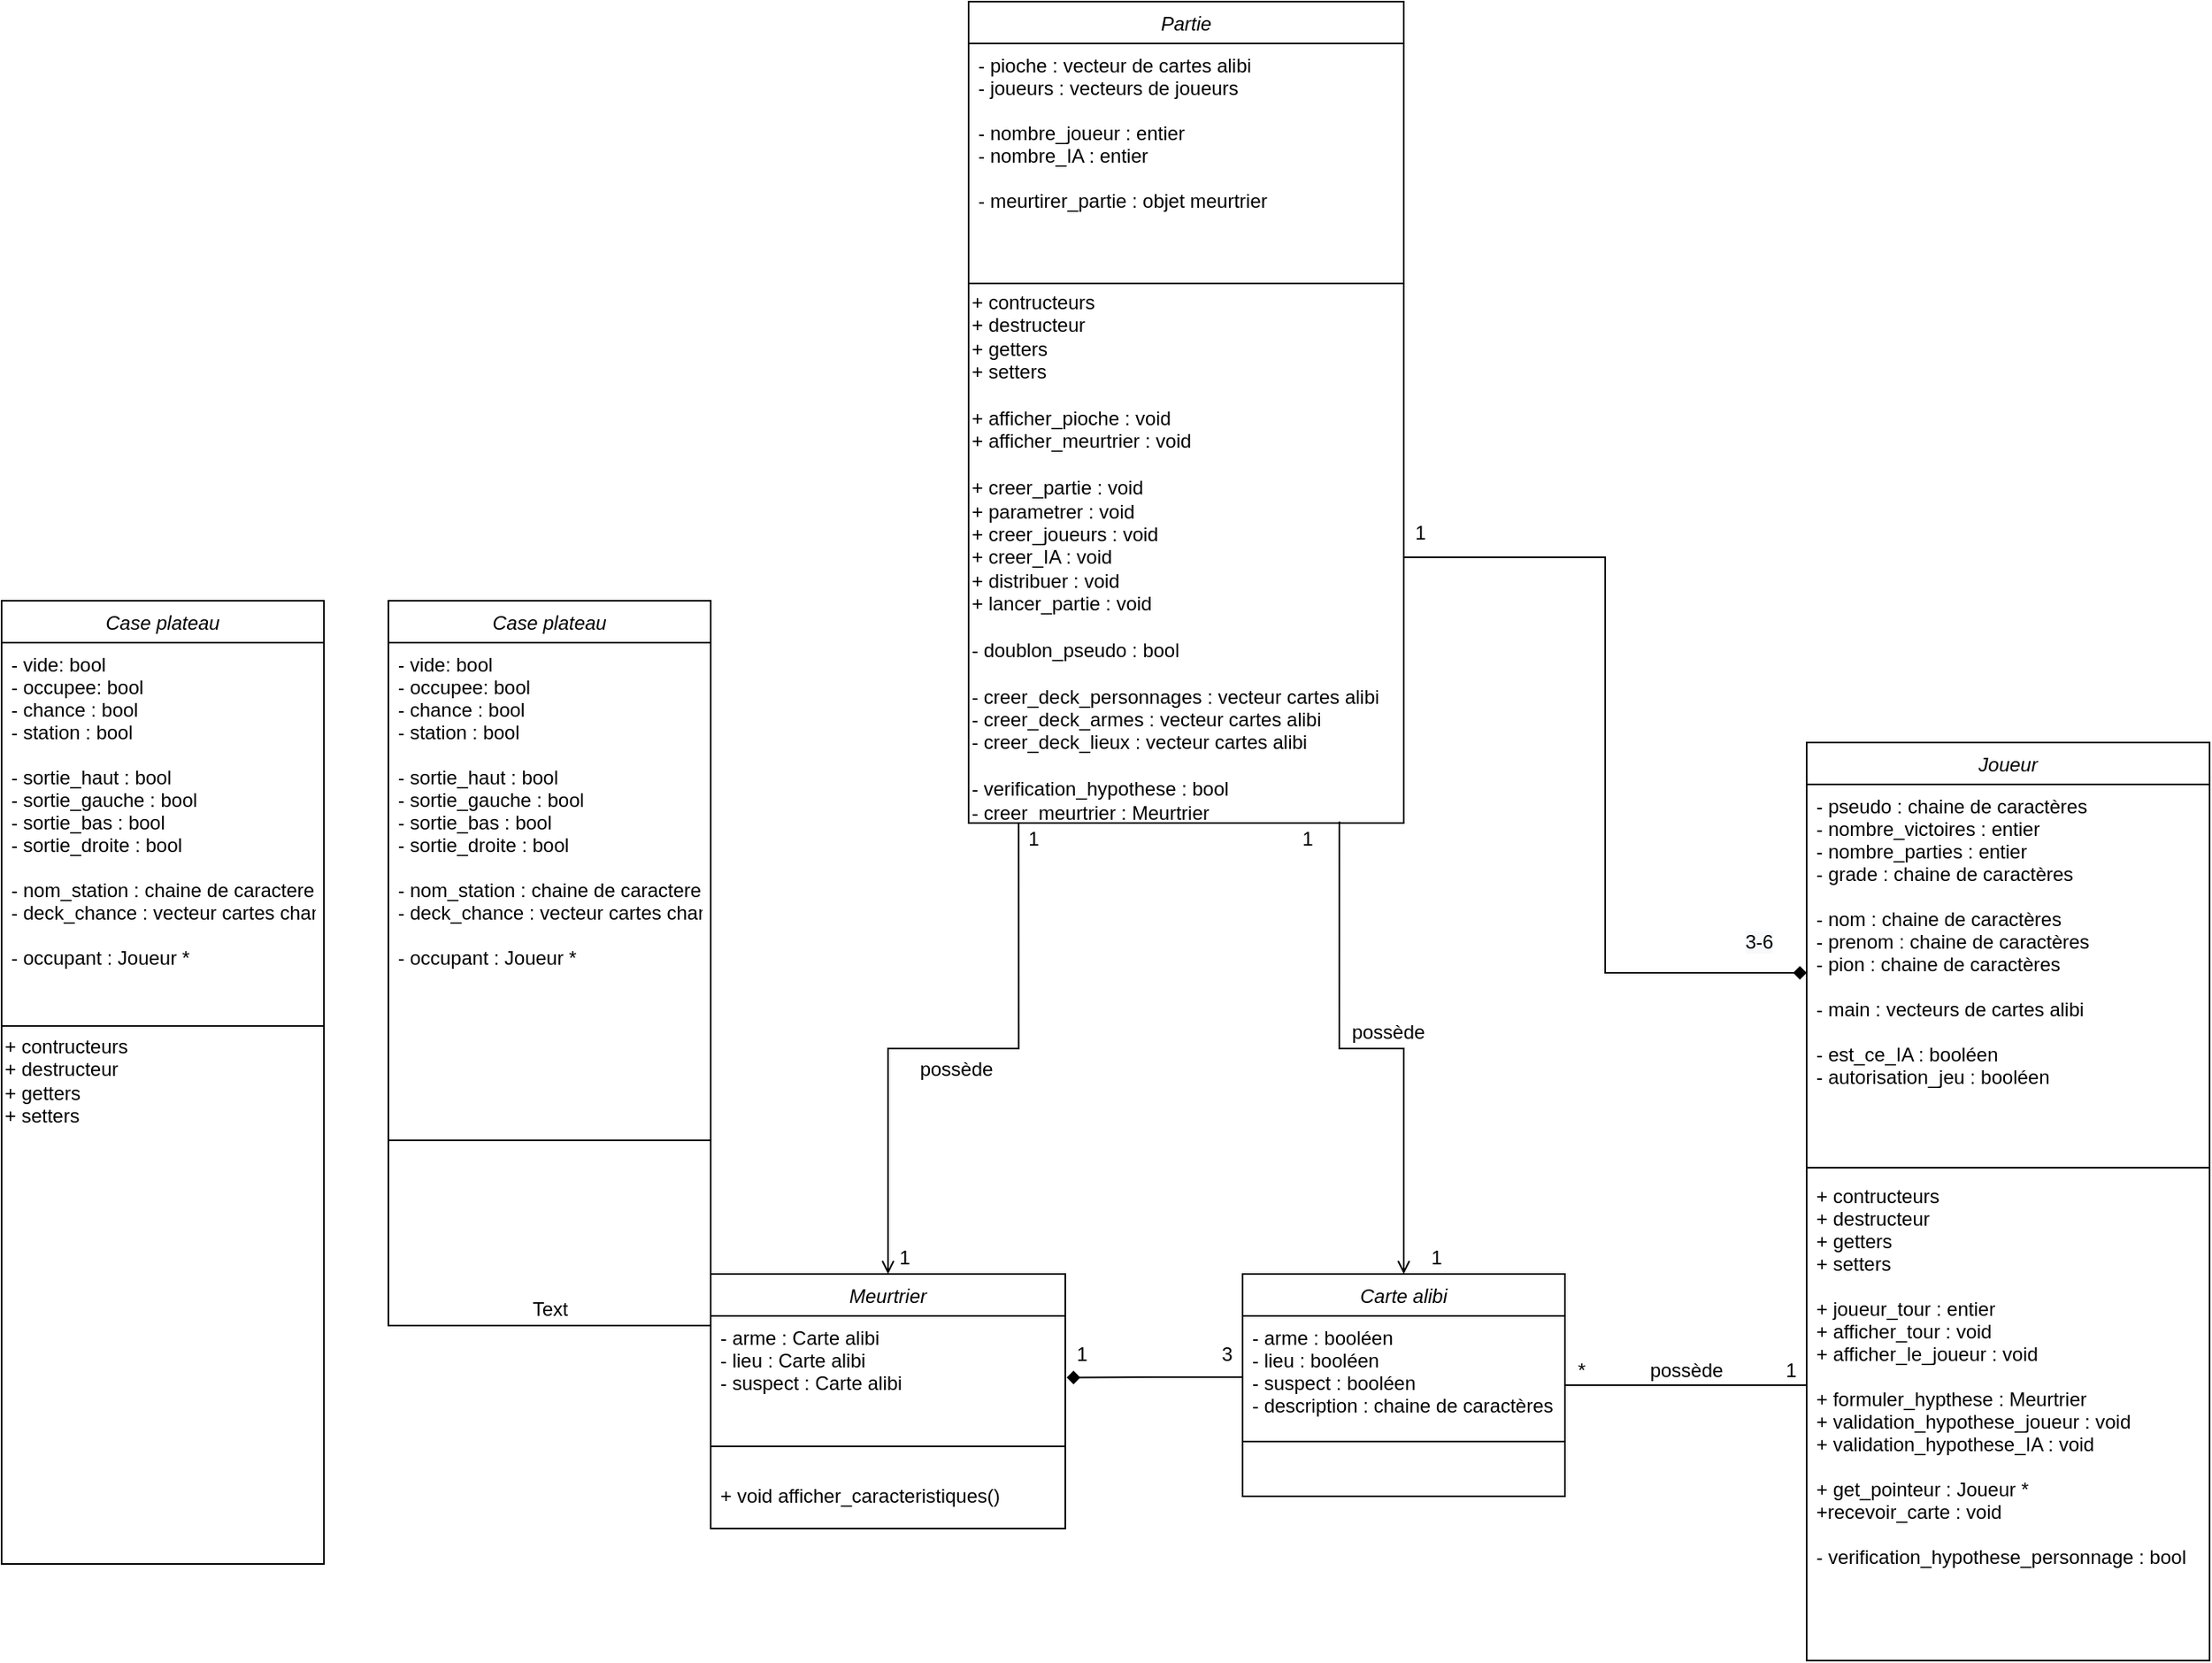 <mxfile version="15.6.0" type="github">
  <diagram id="C5RBs43oDa-KdzZeNtuy" name="Page-1">
    <mxGraphModel dx="2212" dy="1839" grid="1" gridSize="10" guides="1" tooltips="1" connect="1" arrows="1" fold="1" page="1" pageScale="1" pageWidth="827" pageHeight="1169" math="0" shadow="0">
      <root>
        <mxCell id="WIyWlLk6GJQsqaUBKTNV-0" />
        <mxCell id="WIyWlLk6GJQsqaUBKTNV-1" parent="WIyWlLk6GJQsqaUBKTNV-0" />
        <mxCell id="PIt_JBXJW5z3_zAivK2_-12" style="edgeStyle=orthogonalEdgeStyle;rounded=0;orthogonalLoop=1;jettySize=auto;html=1;exitX=0.5;exitY=0;exitDx=0;exitDy=0;entryX=0.852;entryY=0.997;entryDx=0;entryDy=0;entryPerimeter=0;endArrow=none;endFill=0;startArrow=open;startFill=0;fillColor=#fff2cc;strokeColor=#000000;" edge="1" parent="WIyWlLk6GJQsqaUBKTNV-1" source="zkfFHV4jXpPFQw0GAbJ--0" target="PIt_JBXJW5z3_zAivK2_-4">
          <mxGeometry relative="1" as="geometry" />
        </mxCell>
        <mxCell id="zkfFHV4jXpPFQw0GAbJ--0" value="Carte alibi" style="swimlane;fontStyle=2;align=center;verticalAlign=top;childLayout=stackLayout;horizontal=1;startSize=26;horizontalStack=0;resizeParent=1;resizeLast=0;collapsible=1;marginBottom=0;rounded=0;shadow=0;strokeWidth=1;" parent="WIyWlLk6GJQsqaUBKTNV-1" vertex="1">
          <mxGeometry x="220" y="120" width="200" height="138" as="geometry">
            <mxRectangle x="230" y="140" width="160" height="26" as="alternateBounds" />
          </mxGeometry>
        </mxCell>
        <mxCell id="zkfFHV4jXpPFQw0GAbJ--1" value="- arme : booléen&#xa;- lieu : booléen&#xa;- suspect : booléen&#xa;- description : chaine de caractères" style="text;align=left;verticalAlign=top;spacingLeft=4;spacingRight=4;overflow=hidden;rotatable=0;points=[[0,0.5],[1,0.5]];portConstraint=eastwest;" parent="zkfFHV4jXpPFQw0GAbJ--0" vertex="1">
          <mxGeometry y="26" width="200" height="74" as="geometry" />
        </mxCell>
        <mxCell id="zkfFHV4jXpPFQw0GAbJ--4" value="" style="line;html=1;strokeWidth=1;align=left;verticalAlign=middle;spacingTop=-1;spacingLeft=3;spacingRight=3;rotatable=0;labelPosition=right;points=[];portConstraint=eastwest;" parent="zkfFHV4jXpPFQw0GAbJ--0" vertex="1">
          <mxGeometry y="100" width="200" height="8" as="geometry" />
        </mxCell>
        <mxCell id="zkfFHV4jXpPFQw0GAbJ--26" value="" style="endArrow=none;shadow=0;strokeWidth=1;rounded=0;endFill=0;edgeStyle=elbowEdgeStyle;elbow=vertical;" parent="WIyWlLk6GJQsqaUBKTNV-1" source="zkfFHV4jXpPFQw0GAbJ--0" edge="1">
          <mxGeometry x="0.5" y="41" relative="1" as="geometry">
            <mxPoint x="380" y="192" as="sourcePoint" />
            <mxPoint x="570" y="189" as="targetPoint" />
            <mxPoint x="-40" y="32" as="offset" />
          </mxGeometry>
        </mxCell>
        <mxCell id="zkfFHV4jXpPFQw0GAbJ--29" value="possède" style="text;html=1;resizable=0;points=[];;align=center;verticalAlign=middle;labelBackgroundColor=none;rounded=0;shadow=0;strokeWidth=1;fontSize=12;" parent="zkfFHV4jXpPFQw0GAbJ--26" vertex="1" connectable="0">
          <mxGeometry x="0.5" y="49" relative="1" as="geometry">
            <mxPoint x="-38" y="40" as="offset" />
          </mxGeometry>
        </mxCell>
        <mxCell id="PIt_JBXJW5z3_zAivK2_-13" style="edgeStyle=orthogonalEdgeStyle;rounded=0;orthogonalLoop=1;jettySize=auto;html=1;exitX=0.5;exitY=0;exitDx=0;exitDy=0;entryX=0.115;entryY=1;entryDx=0;entryDy=0;entryPerimeter=0;startArrow=open;startFill=0;endArrow=none;endFill=0;fillColor=#fff2cc;strokeColor=#000000;" edge="1" parent="WIyWlLk6GJQsqaUBKTNV-1" source="UuS_XBHEKWuna7Vddd0V-0" target="PIt_JBXJW5z3_zAivK2_-4">
          <mxGeometry relative="1" as="geometry" />
        </mxCell>
        <mxCell id="UuS_XBHEKWuna7Vddd0V-0" value="Meurtrier" style="swimlane;fontStyle=2;align=center;verticalAlign=top;childLayout=stackLayout;horizontal=1;startSize=26;horizontalStack=0;resizeParent=1;resizeLast=0;collapsible=1;marginBottom=0;rounded=0;shadow=0;strokeWidth=1;" parent="WIyWlLk6GJQsqaUBKTNV-1" vertex="1">
          <mxGeometry x="-110" y="120" width="220" height="158" as="geometry">
            <mxRectangle x="130" y="380" width="160" height="26" as="alternateBounds" />
          </mxGeometry>
        </mxCell>
        <mxCell id="UuS_XBHEKWuna7Vddd0V-10" value="- arme : Carte alibi&#xa;- lieu : Carte alibi&#xa;- suspect : Carte alibi" style="text;align=left;verticalAlign=top;spacingLeft=4;spacingRight=4;overflow=hidden;rotatable=0;points=[[0,0.5],[1,0.5]];portConstraint=eastwest;" parent="UuS_XBHEKWuna7Vddd0V-0" vertex="1">
          <mxGeometry y="26" width="220" height="64" as="geometry" />
        </mxCell>
        <mxCell id="UuS_XBHEKWuna7Vddd0V-3" value="" style="line;html=1;strokeWidth=1;align=left;verticalAlign=middle;spacingTop=-1;spacingLeft=3;spacingRight=3;rotatable=0;labelPosition=right;points=[];portConstraint=eastwest;" parent="UuS_XBHEKWuna7Vddd0V-0" vertex="1">
          <mxGeometry y="90" width="220" height="34" as="geometry" />
        </mxCell>
        <mxCell id="UuS_XBHEKWuna7Vddd0V-5" value="+ void afficher_caracteristiques()" style="text;align=left;verticalAlign=top;spacingLeft=4;spacingRight=4;overflow=hidden;rotatable=0;points=[[0,0.5],[1,0.5]];portConstraint=eastwest;" parent="UuS_XBHEKWuna7Vddd0V-0" vertex="1">
          <mxGeometry y="124" width="220" height="34" as="geometry" />
        </mxCell>
        <mxCell id="UuS_XBHEKWuna7Vddd0V-8" value="3" style="text;html=1;align=center;verticalAlign=middle;resizable=0;points=[];autosize=1;strokeColor=none;fillColor=none;" parent="WIyWlLk6GJQsqaUBKTNV-1" vertex="1">
          <mxGeometry x="200" y="160" width="20" height="20" as="geometry" />
        </mxCell>
        <mxCell id="UuS_XBHEKWuna7Vddd0V-9" value="1" style="text;html=1;align=center;verticalAlign=middle;resizable=0;points=[];autosize=1;strokeColor=none;fillColor=none;" parent="WIyWlLk6GJQsqaUBKTNV-1" vertex="1">
          <mxGeometry x="110" y="160" width="20" height="20" as="geometry" />
        </mxCell>
        <mxCell id="UuS_XBHEKWuna7Vddd0V-11" value="*" style="text;html=1;align=center;verticalAlign=middle;resizable=0;points=[];autosize=1;strokeColor=none;fillColor=none;" parent="WIyWlLk6GJQsqaUBKTNV-1" vertex="1">
          <mxGeometry x="420" y="170" width="20" height="20" as="geometry" />
        </mxCell>
        <mxCell id="UuS_XBHEKWuna7Vddd0V-12" value="1" style="text;html=1;align=center;verticalAlign=middle;resizable=0;points=[];autosize=1;strokeColor=none;fillColor=none;" parent="WIyWlLk6GJQsqaUBKTNV-1" vertex="1">
          <mxGeometry x="550" y="170" width="20" height="20" as="geometry" />
        </mxCell>
        <mxCell id="UuS_XBHEKWuna7Vddd0V-14" value="Joueur" style="swimlane;fontStyle=2;align=center;verticalAlign=top;childLayout=stackLayout;horizontal=1;startSize=26;horizontalStack=0;resizeParent=1;resizeLast=0;collapsible=1;marginBottom=0;rounded=0;shadow=0;strokeWidth=1;" parent="WIyWlLk6GJQsqaUBKTNV-1" vertex="1">
          <mxGeometry x="570" y="-210" width="250" height="570" as="geometry">
            <mxRectangle x="550" y="140" width="160" height="26" as="alternateBounds" />
          </mxGeometry>
        </mxCell>
        <mxCell id="UuS_XBHEKWuna7Vddd0V-15" value="- pseudo : chaine de caractères&#xa;- nombre_victoires : entier&#xa;- nombre_parties : entier&#xa;- grade : chaine de caractères&#xa;&#xa;- nom : chaine de caractères&#xa;- prenom : chaine de caractères&#xa;- pion : chaine de caractères&#xa;&#xa;- main : vecteurs de cartes alibi&#xa;&#xa;- est_ce_IA : booléen&#xa;- autorisation_jeu : booléen&#xa;&#xa; &#xa; " style="text;align=left;verticalAlign=top;spacingLeft=4;spacingRight=4;overflow=hidden;rotatable=0;points=[[0,0.5],[1,0.5]];portConstraint=eastwest;" parent="UuS_XBHEKWuna7Vddd0V-14" vertex="1">
          <mxGeometry y="26" width="250" height="234" as="geometry" />
        </mxCell>
        <mxCell id="UuS_XBHEKWuna7Vddd0V-16" value="" style="line;html=1;strokeWidth=1;align=left;verticalAlign=middle;spacingTop=-1;spacingLeft=3;spacingRight=3;rotatable=0;labelPosition=right;points=[];portConstraint=eastwest;" parent="UuS_XBHEKWuna7Vddd0V-14" vertex="1">
          <mxGeometry y="260" width="250" height="8" as="geometry" />
        </mxCell>
        <mxCell id="UuS_XBHEKWuna7Vddd0V-17" value="+ contructeurs&#xa;+ destructeur&#xa;+ getters&#xa;+ setters&#xa;&#xa;+ joueur_tour : entier&#xa;+ afficher_tour : void &#xa;+ afficher_le_joueur : void &#xa;&#xa;+ formuler_hypthese : Meurtrier&#xa;+ validation_hypothese_joueur : void&#xa;+ validation_hypothese_IA : void&#xa;&#xa;+ get_pointeur : Joueur *&#xa;+recevoir_carte : void&#xa;&#xa;- verification_hypothese_personnage : bool&#xa;- verification_hypothese_arme : bool&#xa;- verification_hypothese_lieu : bool&#xa;" style="text;align=left;verticalAlign=top;spacingLeft=4;spacingRight=4;overflow=hidden;rotatable=0;points=[[0,0.5],[1,0.5]];portConstraint=eastwest;" parent="UuS_XBHEKWuna7Vddd0V-14" vertex="1">
          <mxGeometry y="268" width="250" height="242" as="geometry" />
        </mxCell>
        <mxCell id="UuS_XBHEKWuna7Vddd0V-23" style="edgeStyle=orthogonalEdgeStyle;rounded=0;orthogonalLoop=1;jettySize=auto;html=1;exitX=0;exitY=0.5;exitDx=0;exitDy=0;entryX=1.004;entryY=0.598;entryDx=0;entryDy=0;entryPerimeter=0;endArrow=diamond;endFill=1;" parent="WIyWlLk6GJQsqaUBKTNV-1" source="zkfFHV4jXpPFQw0GAbJ--1" target="UuS_XBHEKWuna7Vddd0V-10" edge="1">
          <mxGeometry relative="1" as="geometry">
            <Array as="points">
              <mxPoint x="220" y="184" />
              <mxPoint x="165" y="184" />
            </Array>
          </mxGeometry>
        </mxCell>
        <mxCell id="PIt_JBXJW5z3_zAivK2_-0" value="Partie" style="swimlane;fontStyle=2;align=center;verticalAlign=top;childLayout=stackLayout;horizontal=1;startSize=26;horizontalStack=0;resizeParent=1;resizeLast=0;collapsible=1;marginBottom=0;rounded=0;shadow=0;strokeWidth=1;" vertex="1" parent="WIyWlLk6GJQsqaUBKTNV-1">
          <mxGeometry x="50" y="-670" width="270" height="510" as="geometry">
            <mxRectangle x="230" y="140" width="160" height="26" as="alternateBounds" />
          </mxGeometry>
        </mxCell>
        <mxCell id="PIt_JBXJW5z3_zAivK2_-1" value="- pioche : vecteur de cartes alibi&#xa;- joueurs : vecteurs de joueurs&#xa;&#xa;- nombre_joueur : entier&#xa;- nombre_IA : entier&#xa;&#xa;- meurtirer_partie : objet meurtrier&#xa;" style="text;align=left;verticalAlign=top;spacingLeft=4;spacingRight=4;overflow=hidden;rotatable=0;points=[[0,0.5],[1,0.5]];portConstraint=eastwest;" vertex="1" parent="PIt_JBXJW5z3_zAivK2_-0">
          <mxGeometry y="26" width="270" height="144" as="geometry" />
        </mxCell>
        <mxCell id="PIt_JBXJW5z3_zAivK2_-2" value="" style="line;html=1;strokeWidth=1;align=left;verticalAlign=middle;spacingTop=-1;spacingLeft=3;spacingRight=3;rotatable=0;labelPosition=right;points=[];portConstraint=eastwest;" vertex="1" parent="PIt_JBXJW5z3_zAivK2_-0">
          <mxGeometry y="170" width="270" height="10" as="geometry" />
        </mxCell>
        <mxCell id="PIt_JBXJW5z3_zAivK2_-4" value="+ contructeurs&lt;br&gt;+ destructeur&lt;br&gt;+ getters&lt;br&gt;+ setters&lt;br&gt;&lt;br&gt;+ afficher_pioche : void&amp;nbsp;&lt;br&gt;+ afficher_meurtrier : void&lt;br&gt;&lt;br&gt;+ creer_partie : void&lt;br&gt;+ parametrer : void&lt;br&gt;+ creer_joueurs : void&lt;br&gt;+ creer_IA : void&lt;br&gt;+ distribuer : void&lt;br&gt;+ lancer_partie : void&amp;nbsp;&lt;br&gt;&lt;br&gt;- doublon_pseudo : bool&lt;br&gt;&lt;br&gt;- creer_deck_personnages : vecteur cartes alibi&lt;br&gt;- creer_deck_armes : vecteur cartes alibi&lt;br&gt;- creer_deck_lieux : vecteur cartes alibi&lt;br&gt;&lt;br&gt;- verification_hypothese : bool&lt;br&gt;- creer_meurtrier : Meurtrier" style="text;html=1;align=left;verticalAlign=middle;resizable=0;points=[];autosize=1;strokeColor=none;fillColor=none;" vertex="1" parent="PIt_JBXJW5z3_zAivK2_-0">
          <mxGeometry y="180" width="270" height="330" as="geometry" />
        </mxCell>
        <mxCell id="PIt_JBXJW5z3_zAivK2_-5" style="edgeStyle=orthogonalEdgeStyle;rounded=0;orthogonalLoop=1;jettySize=auto;html=1;endArrow=diamond;endFill=1;" edge="1" parent="WIyWlLk6GJQsqaUBKTNV-1" source="PIt_JBXJW5z3_zAivK2_-4" target="UuS_XBHEKWuna7Vddd0V-15">
          <mxGeometry relative="1" as="geometry" />
        </mxCell>
        <mxCell id="PIt_JBXJW5z3_zAivK2_-6" value="1" style="text;html=1;align=center;verticalAlign=middle;resizable=0;points=[];autosize=1;strokeColor=none;fillColor=none;" vertex="1" parent="WIyWlLk6GJQsqaUBKTNV-1">
          <mxGeometry x="320" y="-350" width="20" height="20" as="geometry" />
        </mxCell>
        <mxCell id="PIt_JBXJW5z3_zAivK2_-8" value="&lt;span style=&quot;color: rgb(0 , 0 , 0) ; font-family: &amp;#34;helvetica&amp;#34; ; font-size: 12px ; font-style: normal ; font-weight: 400 ; letter-spacing: normal ; text-align: left ; text-indent: 0px ; text-transform: none ; word-spacing: 0px ; background-color: rgb(248 , 249 , 250) ; display: inline ; float: none&quot;&gt;3-6&lt;/span&gt;" style="text;whiteSpace=wrap;html=1;" vertex="1" parent="WIyWlLk6GJQsqaUBKTNV-1">
          <mxGeometry x="530" y="-100" width="30" height="30" as="geometry" />
        </mxCell>
        <mxCell id="PIt_JBXJW5z3_zAivK2_-11" value="1" style="text;html=1;align=center;verticalAlign=middle;resizable=0;points=[];autosize=1;strokeColor=none;fillColor=none;" vertex="1" parent="WIyWlLk6GJQsqaUBKTNV-1">
          <mxGeometry x="80" y="-160" width="20" height="20" as="geometry" />
        </mxCell>
        <mxCell id="PIt_JBXJW5z3_zAivK2_-14" value="1" style="text;html=1;align=center;verticalAlign=middle;resizable=0;points=[];autosize=1;strokeColor=none;fillColor=none;" vertex="1" parent="WIyWlLk6GJQsqaUBKTNV-1">
          <mxGeometry y="100" width="20" height="20" as="geometry" />
        </mxCell>
        <mxCell id="PIt_JBXJW5z3_zAivK2_-15" value="1" style="text;html=1;align=center;verticalAlign=middle;resizable=0;points=[];autosize=1;strokeColor=none;fillColor=none;" vertex="1" parent="WIyWlLk6GJQsqaUBKTNV-1">
          <mxGeometry x="250" y="-160" width="20" height="20" as="geometry" />
        </mxCell>
        <mxCell id="PIt_JBXJW5z3_zAivK2_-17" value="1" style="text;html=1;align=center;verticalAlign=middle;resizable=0;points=[];autosize=1;strokeColor=none;fillColor=none;" vertex="1" parent="WIyWlLk6GJQsqaUBKTNV-1">
          <mxGeometry x="330" y="100" width="20" height="20" as="geometry" />
        </mxCell>
        <mxCell id="PIt_JBXJW5z3_zAivK2_-18" value="possède" style="text;html=1;resizable=0;points=[];;align=center;verticalAlign=middle;labelBackgroundColor=none;rounded=0;shadow=0;strokeWidth=1;fontSize=12;" vertex="1" connectable="0" parent="WIyWlLk6GJQsqaUBKTNV-1">
          <mxGeometry x="310" y="-30" as="geometry" />
        </mxCell>
        <mxCell id="PIt_JBXJW5z3_zAivK2_-19" value="possède" style="text;html=1;resizable=0;points=[];;align=center;verticalAlign=middle;labelBackgroundColor=none;rounded=0;shadow=0;strokeWidth=1;fontSize=12;" vertex="1" connectable="0" parent="WIyWlLk6GJQsqaUBKTNV-1">
          <mxGeometry x="480" y="170" as="geometry">
            <mxPoint x="-438" y="-177" as="offset" />
          </mxGeometry>
        </mxCell>
        <mxCell id="PIt_JBXJW5z3_zAivK2_-20" value="Case plateau" style="swimlane;fontStyle=2;align=center;verticalAlign=top;childLayout=stackLayout;horizontal=1;startSize=26;horizontalStack=0;resizeParent=1;resizeLast=0;collapsible=1;marginBottom=0;rounded=0;shadow=0;strokeWidth=1;" vertex="1" parent="WIyWlLk6GJQsqaUBKTNV-1">
          <mxGeometry x="-310" y="-298" width="200" height="450" as="geometry">
            <mxRectangle x="230" y="140" width="160" height="26" as="alternateBounds" />
          </mxGeometry>
        </mxCell>
        <mxCell id="PIt_JBXJW5z3_zAivK2_-21" value="- vide: bool&#xa;- occupee: bool&#xa;- chance : bool&#xa;- station : bool&#xa;&#xa;- sortie_haut : bool&#xa;- sortie_gauche : bool&#xa;- sortie_bas : bool&#xa;- sortie_droite : bool&#xa;&#xa;- nom_station : chaine de caractere&#xa;- deck_chance : vecteur cartes chances&#xa;&#xa;- occupant : Joueur * " style="text;align=left;verticalAlign=top;spacingLeft=4;spacingRight=4;overflow=hidden;rotatable=0;points=[[0,0.5],[1,0.5]];portConstraint=eastwest;" vertex="1" parent="PIt_JBXJW5z3_zAivK2_-20">
          <mxGeometry y="26" width="200" height="214" as="geometry" />
        </mxCell>
        <mxCell id="PIt_JBXJW5z3_zAivK2_-22" value="" style="line;html=1;strokeWidth=1;align=left;verticalAlign=middle;spacingTop=-1;spacingLeft=3;spacingRight=3;rotatable=0;labelPosition=right;points=[];portConstraint=eastwest;" vertex="1" parent="PIt_JBXJW5z3_zAivK2_-20">
          <mxGeometry y="240" width="200" height="190" as="geometry" />
        </mxCell>
        <mxCell id="PIt_JBXJW5z3_zAivK2_-23" value="Text" style="text;html=1;align=center;verticalAlign=middle;resizable=0;points=[];autosize=1;strokeColor=none;fillColor=none;" vertex="1" parent="PIt_JBXJW5z3_zAivK2_-20">
          <mxGeometry y="430" width="200" height="20" as="geometry" />
        </mxCell>
        <mxCell id="PIt_JBXJW5z3_zAivK2_-24" value="Case plateau" style="swimlane;fontStyle=2;align=center;verticalAlign=top;childLayout=stackLayout;horizontal=1;startSize=26;horizontalStack=0;resizeParent=1;resizeLast=0;collapsible=1;marginBottom=0;rounded=0;shadow=0;strokeWidth=1;" vertex="1" parent="WIyWlLk6GJQsqaUBKTNV-1">
          <mxGeometry x="-550" y="-298" width="200" height="598" as="geometry">
            <mxRectangle x="230" y="140" width="160" height="26" as="alternateBounds" />
          </mxGeometry>
        </mxCell>
        <mxCell id="PIt_JBXJW5z3_zAivK2_-25" value="- vide: bool&#xa;- occupee: bool&#xa;- chance : bool&#xa;- station : bool&#xa;&#xa;- sortie_haut : bool&#xa;- sortie_gauche : bool&#xa;- sortie_bas : bool&#xa;- sortie_droite : bool&#xa;&#xa;- nom_station : chaine de caractere&#xa;- deck_chance : vecteur cartes chances&#xa;&#xa;- occupant : Joueur * " style="text;align=left;verticalAlign=top;spacingLeft=4;spacingRight=4;overflow=hidden;rotatable=0;points=[[0,0.5],[1,0.5]];portConstraint=eastwest;" vertex="1" parent="PIt_JBXJW5z3_zAivK2_-24">
          <mxGeometry y="26" width="200" height="234" as="geometry" />
        </mxCell>
        <mxCell id="PIt_JBXJW5z3_zAivK2_-26" value="" style="line;html=1;strokeWidth=1;align=left;verticalAlign=middle;spacingTop=-1;spacingLeft=3;spacingRight=3;rotatable=0;labelPosition=right;points=[];portConstraint=eastwest;" vertex="1" parent="PIt_JBXJW5z3_zAivK2_-24">
          <mxGeometry y="260" width="200" height="8" as="geometry" />
        </mxCell>
        <mxCell id="PIt_JBXJW5z3_zAivK2_-31" value="+ contructeurs&lt;br&gt;+ destructeur&lt;br&gt;+ getters&lt;br&gt;+ setters&lt;br&gt;" style="text;html=1;align=left;verticalAlign=middle;resizable=0;points=[];autosize=1;strokeColor=none;fillColor=none;" vertex="1" parent="PIt_JBXJW5z3_zAivK2_-24">
          <mxGeometry y="268" width="200" height="60" as="geometry" />
        </mxCell>
      </root>
    </mxGraphModel>
  </diagram>
</mxfile>
